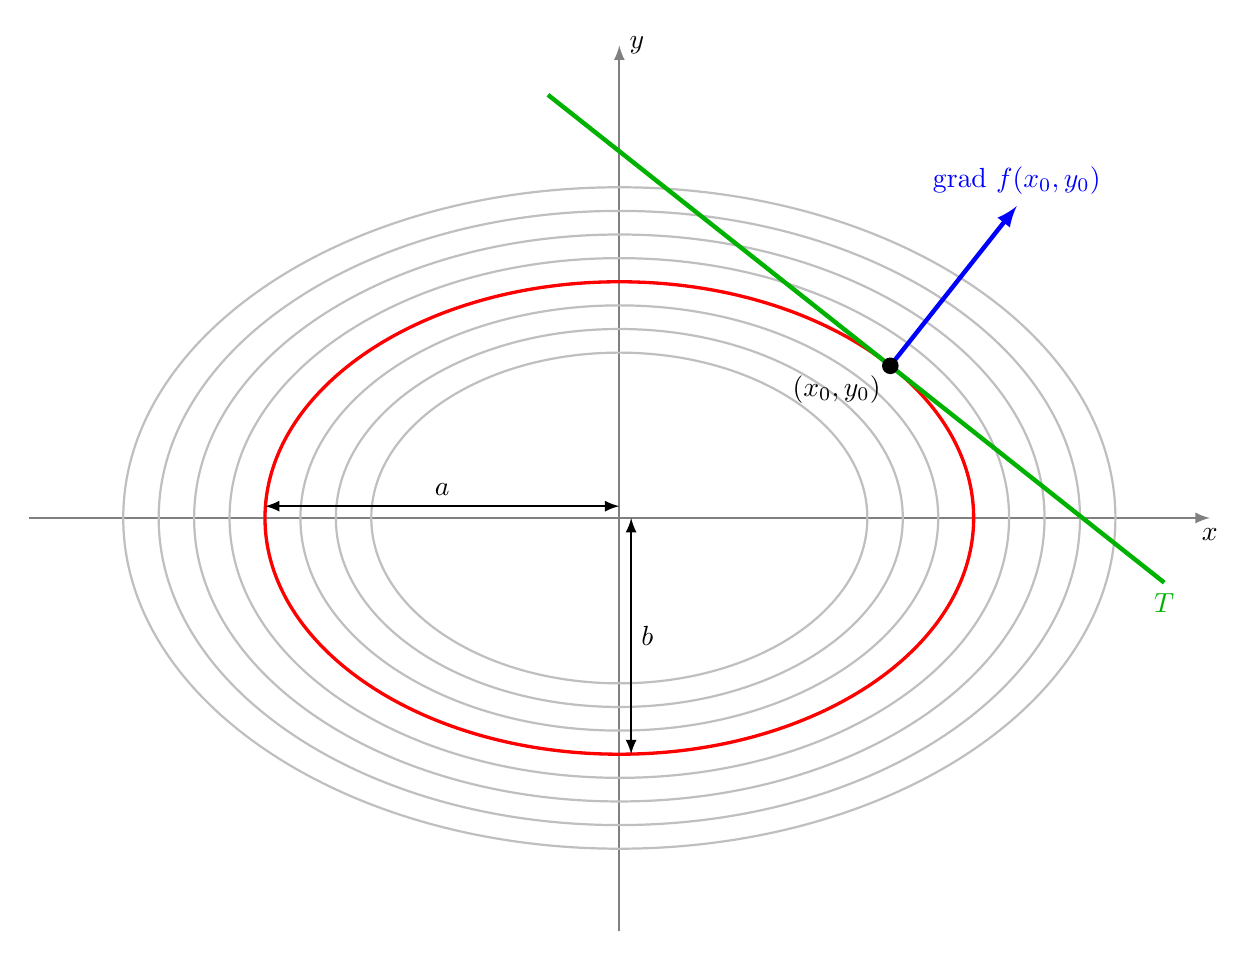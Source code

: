 \begin{tikzpicture}[scale=1.5]
     \draw[->,>=latex,thick, gray] (-5,0)--(5,0) node[below,black] {$x$};
     \draw[->,>=latex,thick, gray] (0,-3.5)--(0,4) node[right,black] {$y$};

\def\a{3}
\def\b{2}


% several levels
\foreach \k in {0.7,0.8,...,1.5}{
  \draw[thick,lightgray] ellipse ({\k*\a} and {\k*\b});
}

% the chosen ellipse
\def\k{1}  
 \draw[very thick,red] ellipse ({\k*\a} and {\k*\b});


\def\t{0.7}

\pgfmathsetmacro\x{\a*cos(deg(\t))} 
\pgfmathsetmacro\y{\b*sin(deg(\t))}
\pgfmathsetmacro\dx{-\a*sin(deg(\t))}
\pgfmathsetmacro\dy{\b*cos(deg(\t))}


\draw[->,>=latex,ultra thick, blue] (\x,\y)--++(0.7*\dy,-0.7*\dx) node[above]{grad $f(x_0,y_0)$};

%\draw[->,>=latex,ultra thick, green!50!black] (\x,\y)--++(0.8*\dx,0.8*\dy) node[above] {$v$};

\draw[ultra thick, green!70!black] (\x,\y)--++(1.5*\dx,1.5*\dy)--++(-2.7*\dx,-2.7*\dy) node[below] {$T$};-
\fill (\x,\y) circle (2pt) node[below left] {$(x_0,y_0)$};

%\draw[dashed] (\x,0)--(\x,\y)--(0,\y);
%\node at (\x,0) [below] {$a\cos t$};
%
%\node at (0,\y) [left] {$b\sin t$};

\draw[<->,>=latex, thick] (0,0+0.1)--(-\a,0+0.1) node[midway, above] {$a$};
\draw[<->,>=latex, thick] (0+0.1,0)--(0+0.1,-\b) node[midway, right] {$b$};


\end{tikzpicture} 

 
